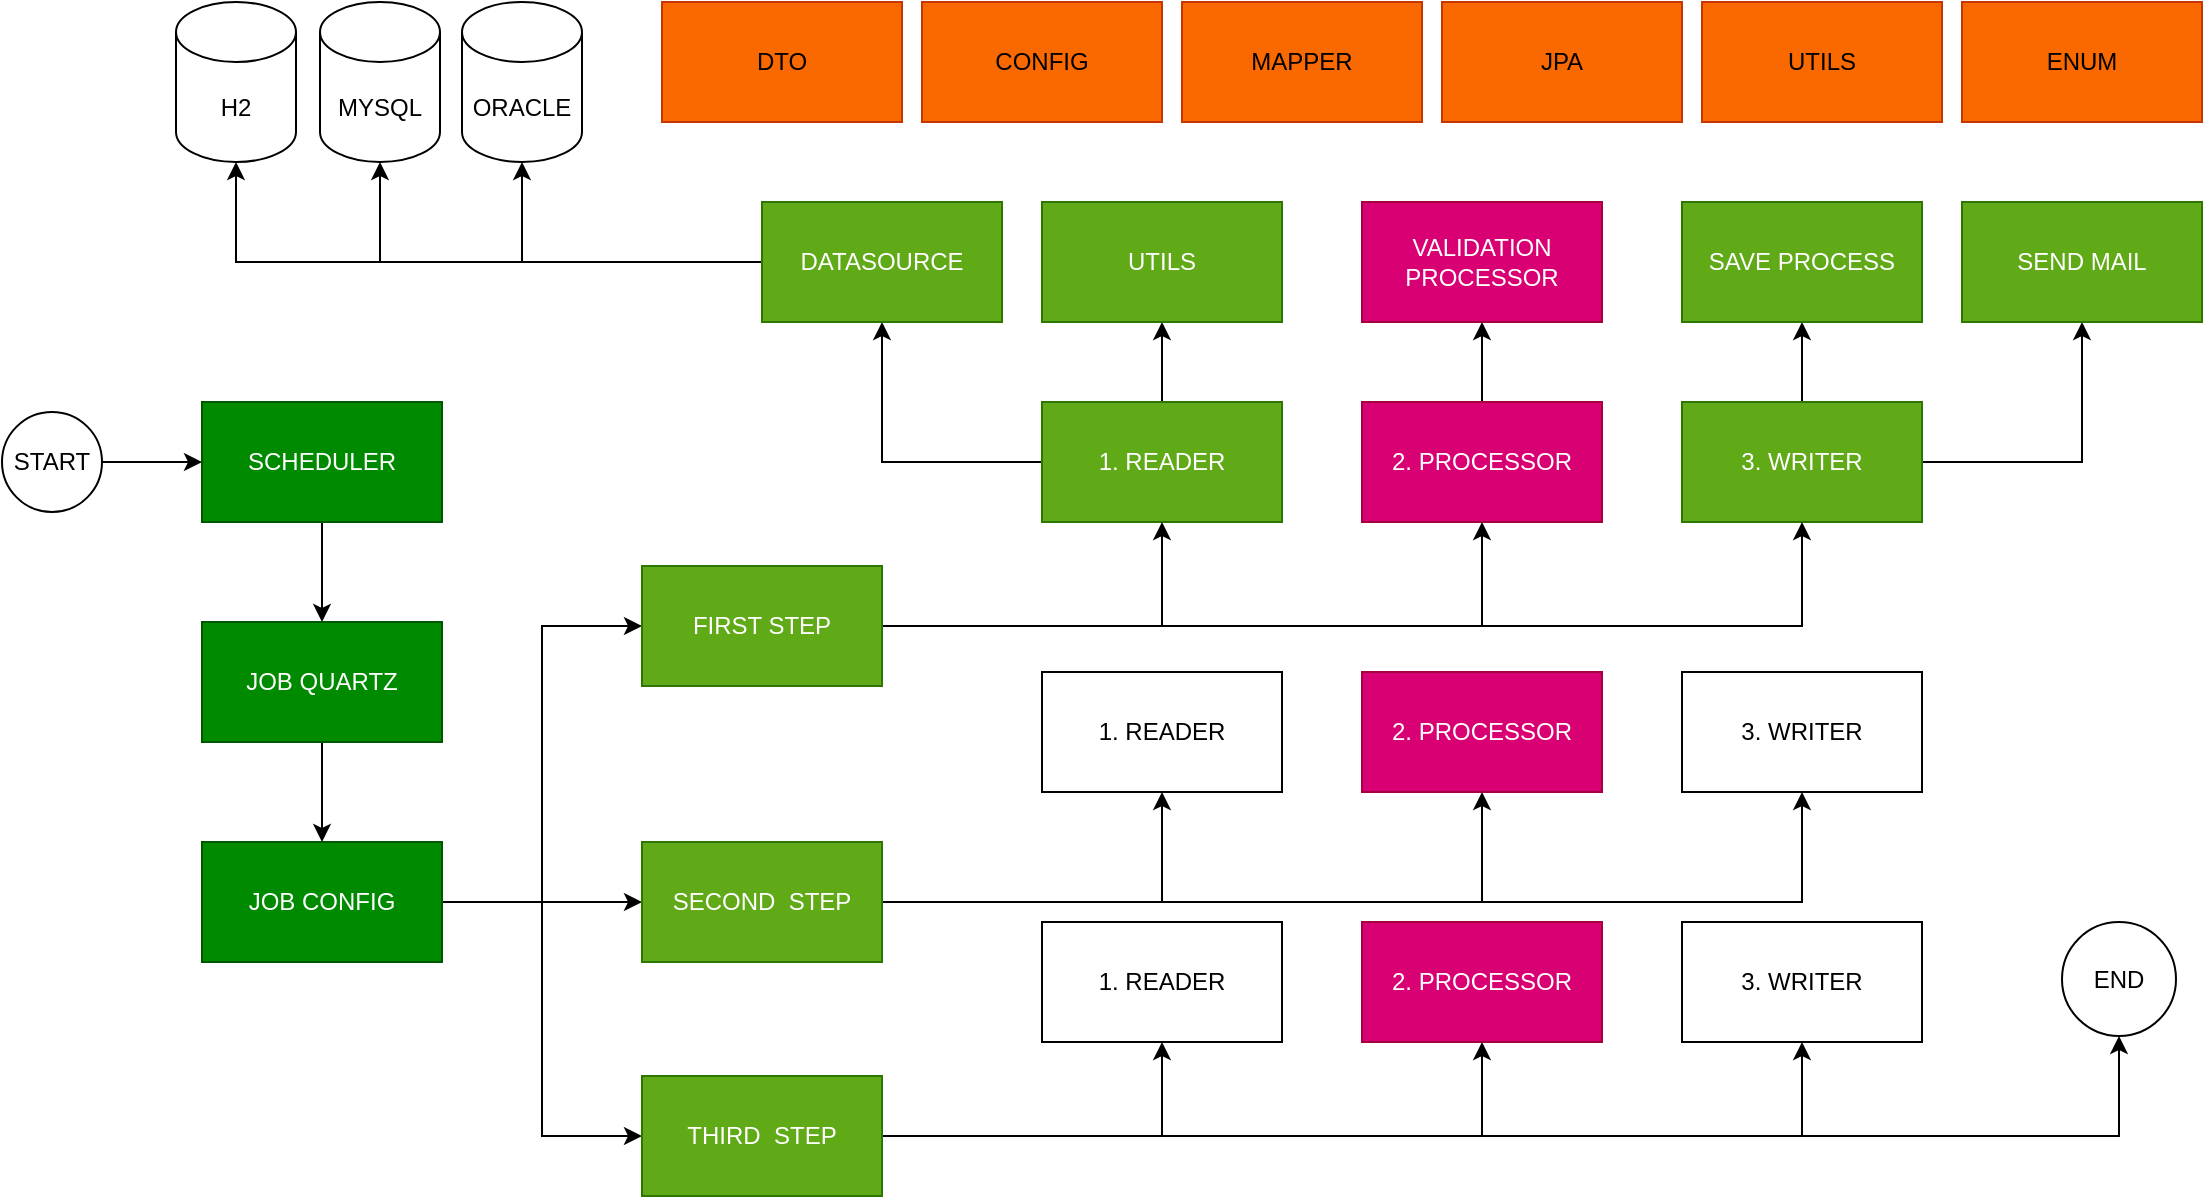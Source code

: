 <mxfile version="21.3.6" type="device">
  <diagram name="Página-1" id="Ue5NiX-BftAtW8Bj-ZsX">
    <mxGraphModel dx="2201" dy="1935" grid="1" gridSize="10" guides="1" tooltips="1" connect="1" arrows="1" fold="1" page="1" pageScale="1" pageWidth="827" pageHeight="1169" math="0" shadow="0">
      <root>
        <mxCell id="0" />
        <mxCell id="1" parent="0" />
        <mxCell id="OAklYcJId7y1tXm3OCDP-56" style="edgeStyle=orthogonalEdgeStyle;rounded=0;orthogonalLoop=1;jettySize=auto;html=1;" parent="1" source="OAklYcJId7y1tXm3OCDP-1" target="OAklYcJId7y1tXm3OCDP-24" edge="1">
          <mxGeometry relative="1" as="geometry" />
        </mxCell>
        <mxCell id="OAklYcJId7y1tXm3OCDP-57" style="edgeStyle=orthogonalEdgeStyle;rounded=0;orthogonalLoop=1;jettySize=auto;html=1;entryX=0;entryY=0.5;entryDx=0;entryDy=0;" parent="1" source="OAklYcJId7y1tXm3OCDP-1" target="OAklYcJId7y1tXm3OCDP-22" edge="1">
          <mxGeometry relative="1" as="geometry" />
        </mxCell>
        <mxCell id="OAklYcJId7y1tXm3OCDP-58" style="edgeStyle=orthogonalEdgeStyle;rounded=0;orthogonalLoop=1;jettySize=auto;html=1;entryX=0;entryY=0.5;entryDx=0;entryDy=0;" parent="1" source="OAklYcJId7y1tXm3OCDP-1" target="OAklYcJId7y1tXm3OCDP-25" edge="1">
          <mxGeometry relative="1" as="geometry" />
        </mxCell>
        <mxCell id="OAklYcJId7y1tXm3OCDP-1" value="JOB CONFIG" style="rounded=0;whiteSpace=wrap;html=1;fillColor=#008a00;fontColor=#ffffff;strokeColor=#005700;" parent="1" vertex="1">
          <mxGeometry x="-430" y="10" width="120" height="60" as="geometry" />
        </mxCell>
        <mxCell id="OAklYcJId7y1tXm3OCDP-60" value="" style="edgeStyle=orthogonalEdgeStyle;rounded=0;orthogonalLoop=1;jettySize=auto;html=1;" parent="1" source="OAklYcJId7y1tXm3OCDP-4" target="OAklYcJId7y1tXm3OCDP-59" edge="1">
          <mxGeometry relative="1" as="geometry" />
        </mxCell>
        <mxCell id="OAklYcJId7y1tXm3OCDP-62" style="edgeStyle=orthogonalEdgeStyle;rounded=0;orthogonalLoop=1;jettySize=auto;html=1;" parent="1" source="OAklYcJId7y1tXm3OCDP-4" target="OAklYcJId7y1tXm3OCDP-61" edge="1">
          <mxGeometry relative="1" as="geometry" />
        </mxCell>
        <mxCell id="OAklYcJId7y1tXm3OCDP-4" value="1. READER" style="rounded=0;whiteSpace=wrap;html=1;fillColor=#60a917;fontColor=#ffffff;strokeColor=#2D7600;" parent="1" vertex="1">
          <mxGeometry x="-10" y="-210" width="120" height="60" as="geometry" />
        </mxCell>
        <mxCell id="OAklYcJId7y1tXm3OCDP-8" value="" style="edgeStyle=orthogonalEdgeStyle;rounded=0;orthogonalLoop=1;jettySize=auto;html=1;" parent="1" source="OAklYcJId7y1tXm3OCDP-6" target="OAklYcJId7y1tXm3OCDP-7" edge="1">
          <mxGeometry relative="1" as="geometry" />
        </mxCell>
        <mxCell id="OAklYcJId7y1tXm3OCDP-6" value="SCHEDULER" style="rounded=0;whiteSpace=wrap;html=1;fillColor=#008a00;fontColor=#ffffff;strokeColor=#005700;" parent="1" vertex="1">
          <mxGeometry x="-430" y="-210" width="120" height="60" as="geometry" />
        </mxCell>
        <mxCell id="OAklYcJId7y1tXm3OCDP-9" style="edgeStyle=orthogonalEdgeStyle;rounded=0;orthogonalLoop=1;jettySize=auto;html=1;" parent="1" source="OAklYcJId7y1tXm3OCDP-7" target="OAklYcJId7y1tXm3OCDP-1" edge="1">
          <mxGeometry relative="1" as="geometry" />
        </mxCell>
        <mxCell id="OAklYcJId7y1tXm3OCDP-7" value="JOB QUARTZ" style="rounded=0;whiteSpace=wrap;html=1;fillColor=#008a00;fontColor=#ffffff;strokeColor=#005700;" parent="1" vertex="1">
          <mxGeometry x="-430" y="-100" width="120" height="60" as="geometry" />
        </mxCell>
        <mxCell id="OAklYcJId7y1tXm3OCDP-66" value="" style="edgeStyle=orthogonalEdgeStyle;rounded=0;orthogonalLoop=1;jettySize=auto;html=1;" parent="1" source="OAklYcJId7y1tXm3OCDP-12" target="OAklYcJId7y1tXm3OCDP-65" edge="1">
          <mxGeometry relative="1" as="geometry" />
        </mxCell>
        <mxCell id="OAklYcJId7y1tXm3OCDP-68" style="edgeStyle=orthogonalEdgeStyle;rounded=0;orthogonalLoop=1;jettySize=auto;html=1;" parent="1" source="OAklYcJId7y1tXm3OCDP-12" target="OAklYcJId7y1tXm3OCDP-67" edge="1">
          <mxGeometry relative="1" as="geometry" />
        </mxCell>
        <mxCell id="OAklYcJId7y1tXm3OCDP-12" value="3. WRITER" style="rounded=0;whiteSpace=wrap;html=1;fillColor=#60a917;fontColor=#ffffff;strokeColor=#2D7600;" parent="1" vertex="1">
          <mxGeometry x="310" y="-210" width="120" height="60" as="geometry" />
        </mxCell>
        <mxCell id="OAklYcJId7y1tXm3OCDP-64" value="" style="edgeStyle=orthogonalEdgeStyle;rounded=0;orthogonalLoop=1;jettySize=auto;html=1;" parent="1" source="OAklYcJId7y1tXm3OCDP-14" target="OAklYcJId7y1tXm3OCDP-63" edge="1">
          <mxGeometry relative="1" as="geometry" />
        </mxCell>
        <mxCell id="OAklYcJId7y1tXm3OCDP-14" value="2. PROCESSOR" style="rounded=0;whiteSpace=wrap;html=1;fillColor=#d80073;fontColor=#ffffff;strokeColor=#A50040;" parent="1" vertex="1">
          <mxGeometry x="150" y="-210" width="120" height="60" as="geometry" />
        </mxCell>
        <mxCell id="OAklYcJId7y1tXm3OCDP-19" style="edgeStyle=orthogonalEdgeStyle;rounded=0;orthogonalLoop=1;jettySize=auto;html=1;" parent="1" source="OAklYcJId7y1tXm3OCDP-17" target="OAklYcJId7y1tXm3OCDP-6" edge="1">
          <mxGeometry relative="1" as="geometry" />
        </mxCell>
        <mxCell id="OAklYcJId7y1tXm3OCDP-17" value="START" style="ellipse;whiteSpace=wrap;html=1;rounded=0;" parent="1" vertex="1">
          <mxGeometry x="-530" y="-205" width="50" height="50" as="geometry" />
        </mxCell>
        <mxCell id="OAklYcJId7y1tXm3OCDP-29" style="edgeStyle=orthogonalEdgeStyle;rounded=0;orthogonalLoop=1;jettySize=auto;html=1;" parent="1" source="OAklYcJId7y1tXm3OCDP-22" target="OAklYcJId7y1tXm3OCDP-4" edge="1">
          <mxGeometry relative="1" as="geometry" />
        </mxCell>
        <mxCell id="OAklYcJId7y1tXm3OCDP-30" style="edgeStyle=orthogonalEdgeStyle;rounded=0;orthogonalLoop=1;jettySize=auto;html=1;" parent="1" source="OAklYcJId7y1tXm3OCDP-22" target="OAklYcJId7y1tXm3OCDP-14" edge="1">
          <mxGeometry relative="1" as="geometry" />
        </mxCell>
        <mxCell id="OAklYcJId7y1tXm3OCDP-31" style="edgeStyle=orthogonalEdgeStyle;rounded=0;orthogonalLoop=1;jettySize=auto;html=1;" parent="1" source="OAklYcJId7y1tXm3OCDP-22" target="OAklYcJId7y1tXm3OCDP-12" edge="1">
          <mxGeometry relative="1" as="geometry" />
        </mxCell>
        <mxCell id="OAklYcJId7y1tXm3OCDP-22" value="FIRST STEP" style="rounded=0;whiteSpace=wrap;html=1;fillColor=#60a917;fontColor=#ffffff;strokeColor=#2D7600;" parent="1" vertex="1">
          <mxGeometry x="-210" y="-128" width="120" height="60" as="geometry" />
        </mxCell>
        <mxCell id="OAklYcJId7y1tXm3OCDP-44" style="edgeStyle=orthogonalEdgeStyle;rounded=0;orthogonalLoop=1;jettySize=auto;html=1;" parent="1" source="OAklYcJId7y1tXm3OCDP-24" target="OAklYcJId7y1tXm3OCDP-41" edge="1">
          <mxGeometry relative="1" as="geometry" />
        </mxCell>
        <mxCell id="OAklYcJId7y1tXm3OCDP-45" style="edgeStyle=orthogonalEdgeStyle;rounded=0;orthogonalLoop=1;jettySize=auto;html=1;" parent="1" source="OAklYcJId7y1tXm3OCDP-24" target="OAklYcJId7y1tXm3OCDP-43" edge="1">
          <mxGeometry relative="1" as="geometry" />
        </mxCell>
        <mxCell id="OAklYcJId7y1tXm3OCDP-46" style="edgeStyle=orthogonalEdgeStyle;rounded=0;orthogonalLoop=1;jettySize=auto;html=1;" parent="1" source="OAklYcJId7y1tXm3OCDP-24" target="OAklYcJId7y1tXm3OCDP-42" edge="1">
          <mxGeometry relative="1" as="geometry" />
        </mxCell>
        <mxCell id="OAklYcJId7y1tXm3OCDP-24" value="SECOND&amp;nbsp; STEP" style="rounded=0;whiteSpace=wrap;html=1;fillColor=#60a917;fontColor=#ffffff;strokeColor=#2D7600;" parent="1" vertex="1">
          <mxGeometry x="-210" y="10" width="120" height="60" as="geometry" />
        </mxCell>
        <mxCell id="OAklYcJId7y1tXm3OCDP-50" style="edgeStyle=orthogonalEdgeStyle;rounded=0;orthogonalLoop=1;jettySize=auto;html=1;" parent="1" source="OAklYcJId7y1tXm3OCDP-25" target="OAklYcJId7y1tXm3OCDP-47" edge="1">
          <mxGeometry relative="1" as="geometry" />
        </mxCell>
        <mxCell id="OAklYcJId7y1tXm3OCDP-51" style="edgeStyle=orthogonalEdgeStyle;rounded=0;orthogonalLoop=1;jettySize=auto;html=1;" parent="1" source="OAklYcJId7y1tXm3OCDP-25" target="OAklYcJId7y1tXm3OCDP-49" edge="1">
          <mxGeometry relative="1" as="geometry" />
        </mxCell>
        <mxCell id="OAklYcJId7y1tXm3OCDP-52" style="edgeStyle=orthogonalEdgeStyle;rounded=0;orthogonalLoop=1;jettySize=auto;html=1;" parent="1" source="OAklYcJId7y1tXm3OCDP-25" target="OAklYcJId7y1tXm3OCDP-48" edge="1">
          <mxGeometry relative="1" as="geometry" />
        </mxCell>
        <mxCell id="OAklYcJId7y1tXm3OCDP-54" value="" style="edgeStyle=orthogonalEdgeStyle;rounded=0;orthogonalLoop=1;jettySize=auto;html=1;" parent="1" source="OAklYcJId7y1tXm3OCDP-25" target="OAklYcJId7y1tXm3OCDP-53" edge="1">
          <mxGeometry relative="1" as="geometry" />
        </mxCell>
        <mxCell id="OAklYcJId7y1tXm3OCDP-25" value="THIRD&amp;nbsp; STEP" style="rounded=0;whiteSpace=wrap;html=1;fillColor=#60a917;fontColor=#ffffff;strokeColor=#2D7600;" parent="1" vertex="1">
          <mxGeometry x="-210" y="127" width="120" height="60" as="geometry" />
        </mxCell>
        <mxCell id="OAklYcJId7y1tXm3OCDP-41" value="1. READER" style="rounded=0;whiteSpace=wrap;html=1;" parent="1" vertex="1">
          <mxGeometry x="-10" y="-75" width="120" height="60" as="geometry" />
        </mxCell>
        <mxCell id="OAklYcJId7y1tXm3OCDP-42" value="3. WRITER" style="rounded=0;whiteSpace=wrap;html=1;" parent="1" vertex="1">
          <mxGeometry x="310" y="-75" width="120" height="60" as="geometry" />
        </mxCell>
        <mxCell id="OAklYcJId7y1tXm3OCDP-43" value="2. PROCESSOR" style="rounded=0;whiteSpace=wrap;html=1;fillColor=#d80073;fontColor=#ffffff;strokeColor=#A50040;" parent="1" vertex="1">
          <mxGeometry x="150" y="-75" width="120" height="60" as="geometry" />
        </mxCell>
        <mxCell id="OAklYcJId7y1tXm3OCDP-47" value="1. READER" style="rounded=0;whiteSpace=wrap;html=1;" parent="1" vertex="1">
          <mxGeometry x="-10" y="50" width="120" height="60" as="geometry" />
        </mxCell>
        <mxCell id="OAklYcJId7y1tXm3OCDP-48" value="3. WRITER" style="rounded=0;whiteSpace=wrap;html=1;" parent="1" vertex="1">
          <mxGeometry x="310" y="50" width="120" height="60" as="geometry" />
        </mxCell>
        <mxCell id="OAklYcJId7y1tXm3OCDP-49" value="2. PROCESSOR" style="rounded=0;whiteSpace=wrap;html=1;fillColor=#d80073;fontColor=#ffffff;strokeColor=#A50040;" parent="1" vertex="1">
          <mxGeometry x="150" y="50" width="120" height="60" as="geometry" />
        </mxCell>
        <mxCell id="OAklYcJId7y1tXm3OCDP-53" value="END" style="ellipse;whiteSpace=wrap;html=1;rounded=0;" parent="1" vertex="1">
          <mxGeometry x="500" y="50" width="57" height="57" as="geometry" />
        </mxCell>
        <mxCell id="QFPIKWY2q8nqc0BHNe6u-4" style="edgeStyle=orthogonalEdgeStyle;rounded=0;orthogonalLoop=1;jettySize=auto;html=1;" parent="1" source="OAklYcJId7y1tXm3OCDP-59" target="QFPIKWY2q8nqc0BHNe6u-1" edge="1">
          <mxGeometry relative="1" as="geometry" />
        </mxCell>
        <mxCell id="QFPIKWY2q8nqc0BHNe6u-5" style="edgeStyle=orthogonalEdgeStyle;rounded=0;orthogonalLoop=1;jettySize=auto;html=1;" parent="1" source="OAklYcJId7y1tXm3OCDP-59" target="QFPIKWY2q8nqc0BHNe6u-3" edge="1">
          <mxGeometry relative="1" as="geometry" />
        </mxCell>
        <mxCell id="QFPIKWY2q8nqc0BHNe6u-6" style="edgeStyle=orthogonalEdgeStyle;rounded=0;orthogonalLoop=1;jettySize=auto;html=1;" parent="1" source="OAklYcJId7y1tXm3OCDP-59" target="QFPIKWY2q8nqc0BHNe6u-2" edge="1">
          <mxGeometry relative="1" as="geometry" />
        </mxCell>
        <mxCell id="OAklYcJId7y1tXm3OCDP-59" value="DATASOURCE" style="rounded=0;whiteSpace=wrap;html=1;fillColor=#60a917;fontColor=#ffffff;strokeColor=#2D7600;" parent="1" vertex="1">
          <mxGeometry x="-150" y="-310" width="120" height="60" as="geometry" />
        </mxCell>
        <mxCell id="OAklYcJId7y1tXm3OCDP-61" value="UTILS" style="rounded=0;whiteSpace=wrap;html=1;fillColor=#60a917;fontColor=#ffffff;strokeColor=#2D7600;" parent="1" vertex="1">
          <mxGeometry x="-10" y="-310" width="120" height="60" as="geometry" />
        </mxCell>
        <mxCell id="OAklYcJId7y1tXm3OCDP-63" value="&lt;div&gt;VALIDATION&lt;/div&gt;&lt;div&gt;PROCESSOR&lt;br&gt;&lt;/div&gt;" style="rounded=0;whiteSpace=wrap;html=1;fillColor=#d80073;fontColor=#ffffff;strokeColor=#A50040;" parent="1" vertex="1">
          <mxGeometry x="150" y="-310" width="120" height="60" as="geometry" />
        </mxCell>
        <mxCell id="OAklYcJId7y1tXm3OCDP-65" value="SEND MAIL" style="rounded=0;whiteSpace=wrap;html=1;fillColor=#60a917;fontColor=#ffffff;strokeColor=#2D7600;" parent="1" vertex="1">
          <mxGeometry x="450" y="-310" width="120" height="60" as="geometry" />
        </mxCell>
        <mxCell id="OAklYcJId7y1tXm3OCDP-67" value="SAVE PROCESS" style="rounded=0;whiteSpace=wrap;html=1;fillColor=#60a917;fontColor=#ffffff;strokeColor=#2D7600;" parent="1" vertex="1">
          <mxGeometry x="310" y="-310" width="120" height="60" as="geometry" />
        </mxCell>
        <mxCell id="OAklYcJId7y1tXm3OCDP-69" value="DTO" style="rounded=0;whiteSpace=wrap;html=1;fillColor=#fa6800;fontColor=#000000;strokeColor=#C73500;" parent="1" vertex="1">
          <mxGeometry x="-200" y="-410" width="120" height="60" as="geometry" />
        </mxCell>
        <mxCell id="OAklYcJId7y1tXm3OCDP-70" value="MAPPER" style="rounded=0;whiteSpace=wrap;html=1;fillColor=#fa6800;fontColor=#000000;strokeColor=#C73500;" parent="1" vertex="1">
          <mxGeometry x="60" y="-410" width="120" height="60" as="geometry" />
        </mxCell>
        <mxCell id="OAklYcJId7y1tXm3OCDP-71" value="JPA" style="rounded=0;whiteSpace=wrap;html=1;fillColor=#fa6800;fontColor=#000000;strokeColor=#C73500;" parent="1" vertex="1">
          <mxGeometry x="190" y="-410" width="120" height="60" as="geometry" />
        </mxCell>
        <mxCell id="OAklYcJId7y1tXm3OCDP-72" value="UTILS" style="rounded=0;whiteSpace=wrap;html=1;fillColor=#fa6800;fontColor=#000000;strokeColor=#C73500;" parent="1" vertex="1">
          <mxGeometry x="320" y="-410" width="120" height="60" as="geometry" />
        </mxCell>
        <mxCell id="OAklYcJId7y1tXm3OCDP-75" value="ENUM" style="rounded=0;whiteSpace=wrap;html=1;fillColor=#fa6800;fontColor=#000000;strokeColor=#C73500;" parent="1" vertex="1">
          <mxGeometry x="450" y="-410" width="120" height="60" as="geometry" />
        </mxCell>
        <mxCell id="OAklYcJId7y1tXm3OCDP-76" value="CONFIG" style="rounded=0;whiteSpace=wrap;html=1;fillColor=#fa6800;fontColor=#000000;strokeColor=#C73500;" parent="1" vertex="1">
          <mxGeometry x="-70" y="-410" width="120" height="60" as="geometry" />
        </mxCell>
        <mxCell id="QFPIKWY2q8nqc0BHNe6u-1" value="H2" style="shape=cylinder3;whiteSpace=wrap;html=1;boundedLbl=1;backgroundOutline=1;size=15;" parent="1" vertex="1">
          <mxGeometry x="-443" y="-410" width="60" height="80" as="geometry" />
        </mxCell>
        <mxCell id="QFPIKWY2q8nqc0BHNe6u-2" value="MYSQL" style="shape=cylinder3;whiteSpace=wrap;html=1;boundedLbl=1;backgroundOutline=1;size=15;" parent="1" vertex="1">
          <mxGeometry x="-371" y="-410" width="60" height="80" as="geometry" />
        </mxCell>
        <mxCell id="QFPIKWY2q8nqc0BHNe6u-3" value="ORACLE" style="shape=cylinder3;whiteSpace=wrap;html=1;boundedLbl=1;backgroundOutline=1;size=15;" parent="1" vertex="1">
          <mxGeometry x="-300" y="-410" width="60" height="80" as="geometry" />
        </mxCell>
      </root>
    </mxGraphModel>
  </diagram>
</mxfile>
